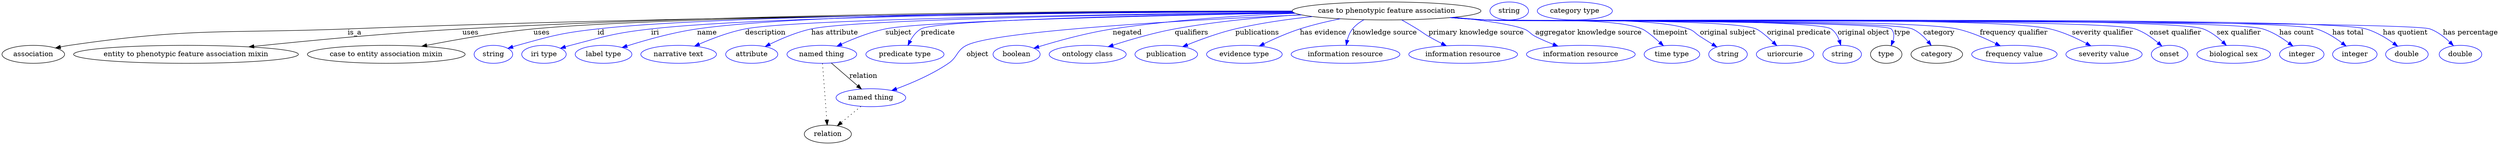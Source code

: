 digraph {
	graph [bb="0,0,4981.4,283"];
	node [label="\N"];
	"case to phenotypic feature association"	[height=0.5,
		label="case to phenotypic feature association",
		pos="2763.4,265",
		width=5.2356];
	association	[height=0.5,
		pos="62.394,178",
		width=1.7332];
	"case to phenotypic feature association" -> association	[label=is_a,
		lp="704.39,221.5",
		pos="e,106.72,190.73 2575.4,263.49 2211.4,261.92 1385,255.47 690.39,229 443.03,219.58 379.32,231.91 134.39,196 128.61,195.15 122.62,194.07 \
116.66,192.86"];
	"entity to phenotypic feature association mixin"	[height=0.5,
		pos="367.39,178",
		width=6.2286];
	"case to phenotypic feature association" -> "entity to phenotypic feature association mixin"	[label=uses,
		lp="935.89,221.5",
		pos="e,492.99,192.95 2574.8,264.86 2240.8,265.38 1523.7,262.06 919.39,229 777.05,221.21 614.58,205.69 502.96,194"];
	"case to entity association mixin"	[height=0.5,
		pos="767.39,178",
		width=4.3691];
	"case to phenotypic feature association" -> "case to entity association mixin"	[label=uses,
		lp="1077.9,221.5",
		pos="e,838.29,194.09 2575.3,263.64 2195.9,262.34 1350,256.36 1061.4,229 988.79,222.12 907.08,207.67 848.27,196.07"];
	id	[color=blue,
		height=0.5,
		label=string,
		pos="981.39,178",
		width=1.0652];
	"case to phenotypic feature association" -> id	[color=blue,
		label=id,
		lp="1196.4,221.5",
		pos="e,1010.4,189.98 2575.1,264.08 2217.5,263.54 1452.2,258.78 1189.4,229 1117.2,220.83 1099.3,215.5 1029.4,196 1026.3,195.13 1023.1,\
194.17 1019.9,193.15",
		style=solid];
	iri	[color=blue,
		height=0.5,
		label="iri type",
		pos="1082.4,178",
		width=1.2277];
	"case to phenotypic feature association" -> iri	[color=blue,
		label=iri,
		lp="1303.4,221.5",
		pos="e,1115.3,190.16 2575.3,263.72 2236.8,262.51 1537.5,256.63 1295.4,229 1223.3,220.77 1205.6,214.45 1135.4,196 1132,195.11 1128.5,194.14 \
1125.1,193.12",
		style=solid];
	name	[color=blue,
		height=0.5,
		label="label type",
		pos="1201.4,178",
		width=1.5707];
	"case to phenotypic feature association" -> name	[color=blue,
		label=name,
		lp="1407.4,221.5",
		pos="e,1238.3,191.69 2574.6,264.72 2252.7,265.03 1610.6,261.37 1387.4,229 1338.9,221.97 1285.1,206.63 1247.8,194.78",
		style=solid];
	description	[color=blue,
		height=0.5,
		label="narrative text",
		pos="1351.4,178",
		width=2.0943];
	"case to phenotypic feature association" -> description	[color=blue,
		label=description,
		lp="1523.9,221.5",
		pos="e,1383.1,194.44 2576.9,262.34 2247.5,258.89 1587.4,249.52 1483.4,229 1451.8,222.78 1418,209.8 1392.4,198.62",
		style=solid];
	"has attribute"	[color=blue,
		height=0.5,
		label=attribute,
		pos="1496.4,178",
		width=1.4443];
	"case to phenotypic feature association" -> "has attribute"	[color=blue,
		label="has attribute",
		lp="1662.4,221.5",
		pos="e,1523.3,193.71 2577.4,262.05 2276.3,258.34 1706.4,248.79 1615.4,229 1586.3,222.68 1555.4,209.48 1532.4,198.22",
		style=solid];
	subject	[color=blue,
		height=0.5,
		label="named thing",
		pos="1636.4,178",
		width=1.9318];
	"case to phenotypic feature association" -> subject	[color=blue,
		label=subject,
		lp="1789.4,221.5",
		pos="e,1666.5,194.26 2579.6,260.94 2312.6,255.97 1840.7,245.08 1763.4,229 1733,222.68 1700.4,209.72 1675.9,198.58",
		style=solid];
	predicate	[color=blue,
		height=0.5,
		label="predicate type",
		pos="1802.4,178",
		width=2.1665];
	"case to phenotypic feature association" -> predicate	[color=blue,
		label=predicate,
		lp="1868.4,221.5",
		pos="e,1808.4,196.08 2578.5,261.41 2316.7,257.11 1866.1,247.12 1834.4,229 1825,223.63 1817.9,214.25 1812.9,205.06",
		style=solid];
	object	[color=blue,
		height=0.5,
		label="named thing",
		pos="1734.4,91",
		width=1.9318];
	"case to phenotypic feature association" -> object	[color=blue,
		label=object,
		lp="1947.4,178",
		pos="e,1776,105.47 2594,257.09 2366.4,246.75 1983.4,225.31 1925.4,196 1905.2,185.8 1908.1,172.77 1889.4,160 1857.3,138.07 1817,120.64 \
1785.5,108.92",
		style=solid];
	negated	[color=blue,
		height=0.5,
		label=boolean,
		pos="2025.4,178",
		width=1.2999];
	"case to phenotypic feature association" -> negated	[color=blue,
		label=negated,
		lp="2245.4,221.5",
		pos="e,2059.8,190.35 2581.5,260.29 2474.6,256.14 2337.3,247.39 2216.4,229 2165.2,221.22 2108,205.22 2069.6,193.4",
		style=solid];
	qualifiers	[color=blue,
		height=0.5,
		label="ontology class",
		pos="2166.4,178",
		width=2.1304];
	"case to phenotypic feature association" -> qualifiers	[color=blue,
		label=qualifiers,
		lp="2373.9,221.5",
		pos="e,2207.3,193.25 2591.8,257.5 2514.5,252.6 2422.4,244.02 2340.4,229 2298.2,221.27 2251.5,207.56 2217.1,196.45",
		style=solid];
	publications	[color=blue,
		height=0.5,
		label=publication,
		pos="2323.4,178",
		width=1.7332];
	"case to phenotypic feature association" -> publications	[color=blue,
		label=publications,
		lp="2505.4,221.5",
		pos="e,2356.2,193.34 2615.5,253.78 2566.1,248.53 2511,240.69 2461.4,229 2428.5,221.24 2392.6,208.09 2365.7,197.22",
		style=solid];
	"has evidence"	[color=blue,
		height=0.5,
		label="evidence type",
		pos="2479.4,178",
		width=2.0943];
	"case to phenotypic feature association" -> "has evidence"	[color=blue,
		label="has evidence",
		lp="2636.9,221.5",
		pos="e,2509.3,194.68 2670.8,249.24 2644.5,243.98 2616.1,237.26 2590.4,229 2565.8,221.08 2539.4,209.32 2518.5,199.19",
		style=solid];
	"knowledge source"	[color=blue,
		height=0.5,
		label="information resource",
		pos="2681.4,178",
		width=3.015];
	"case to phenotypic feature association" -> "knowledge source"	[color=blue,
		label="knowledge source",
		lp="2759.9,221.5",
		pos="e,2682.8,196.34 2718.2,247.43 2709.7,242.58 2701.5,236.51 2695.4,229 2690.1,222.52 2686.8,214.16 2684.8,206.15",
		style=solid];
	"primary knowledge source"	[color=blue,
		height=0.5,
		label="information resource",
		pos="2916.4,178",
		width=3.015];
	"case to phenotypic feature association" -> "primary knowledge source"	[color=blue,
		label="primary knowledge source",
		lp="2942.4,221.5",
		pos="e,2882.7,195.19 2793.7,247.07 2803.6,241.44 2814.5,235.06 2824.4,229 2834.8,222.63 2836.8,220.1 2847.4,214 2855.8,209.16 2864.9,\
204.28 2873.7,199.76",
		style=solid];
	"aggregator knowledge source"	[color=blue,
		height=0.5,
		label="information resource",
		pos="3151.4,178",
		width=3.015];
	"case to phenotypic feature association" -> "aggregator knowledge source"	[color=blue,
		label="aggregator knowledge source",
		lp="3166.9,221.5",
		pos="e,3105.7,194.43 2898.4,252.43 2954.1,246.48 3011.6,238.48 3037.4,229 3048.8,224.79 3049.5,219.55 3060.4,214 3071.7,208.22 3084.2,\
202.83 3096.2,198.09",
		style=solid];
	timepoint	[color=blue,
		height=0.5,
		label="time type",
		pos="3333.4,178",
		width=1.5346];
	"case to phenotypic feature association" -> timepoint	[color=blue,
		label=timepoint,
		lp="3330.4,221.5",
		pos="e,3316.5,195.18 2895.4,252.15 2917.4,250.32 2940.1,248.53 2961.4,247 3030.7,242.03 3208.8,254.51 3273.4,229 3281.3,225.86 3296,213.72 \
3308.8,202.19",
		style=solid];
	"original subject"	[color=blue,
		height=0.5,
		label=string,
		pos="3445.4,178",
		width=1.0652];
	"case to phenotypic feature association" -> "original subject"	[color=blue,
		label="original subject",
		lp="3445.4,221.5",
		pos="e,3423.3,192.7 2894.1,252.01 2916.5,250.17 2939.6,248.42 2961.4,247 3051.3,241.15 3280.6,256.58 3366.4,229 3378,225.26 3379.1,220.57 \
3389.4,214 3397.6,208.79 3406.4,203.21 3414.7,198.07",
		style=solid];
	"original predicate"	[color=blue,
		height=0.5,
		label=uriorcurie,
		pos="3559.4,178",
		width=1.5887];
	"case to phenotypic feature association" -> "original predicate"	[color=blue,
		label="original predicate",
		lp="3586.9,221.5",
		pos="e,3542.8,195.49 2893,251.89 2915.8,250.04 2939.3,248.32 2961.4,247 3021.3,243.43 3445.5,250.84 3501.4,229 3509.1,225.98 3523.2,213.98 \
3535.5,202.49",
		style=solid];
	"original object"	[color=blue,
		height=0.5,
		label=string,
		pos="3673.4,178",
		width=1.0652];
	"case to phenotypic feature association" -> "original object"	[color=blue,
		label="original object",
		lp="3715.9,221.5",
		pos="e,3670.6,196.43 2892.2,251.82 2915.2,249.96 2939,248.25 2961.4,247 2999.7,244.86 3619.6,250.37 3651.4,229 3659.3,223.7 3664.4,214.88 \
3667.6,206.11",
		style=solid];
	type	[height=0.5,
		pos="3761.4,178",
		width=0.86659];
	"case to phenotypic feature association" -> type	[color=blue,
		label=type,
		lp="3793.4,221.5",
		pos="e,3771.3,195.51 2891.7,251.79 2914.8,249.93 2938.8,248.22 2961.4,247 2983.9,245.79 3755.7,245.09 3771.4,229 3777.6,222.65 3777.4,\
213.61 3774.9,204.95",
		style=solid];
	category	[height=0.5,
		pos="3862.4,178",
		width=1.4263];
	"case to phenotypic feature association" -> category	[color=blue,
		label=category,
		lp="3866.9,221.5",
		pos="e,3851.3,195.84 2891.7,251.77 2914.8,249.91 2938.8,248.21 2961.4,247 3008.7,244.47 3769.9,247.8 3813.4,229 3825.8,223.65 3836.6,\
213.54 3844.9,203.81",
		style=solid];
	"frequency qualifier"	[color=blue,
		height=0.5,
		label="frequency value",
		pos="4016.4,178",
		width=2.3651];
	"case to phenotypic feature association" -> "frequency qualifier"	[color=blue,
		label="frequency qualifier",
		lp="4016.4,221.5",
		pos="e,3988.4,195.01 2891.4,251.76 2914.7,249.89 2938.7,248.19 2961.4,247 3065.8,241.52 3800.3,251.44 3902.4,229 3929.2,223.1 3957.5,\
210.72 3979.2,199.76",
		style=solid];
	"severity qualifier"	[color=blue,
		height=0.5,
		label="severity value",
		pos="4195.4,178",
		width=2.1123];
	"case to phenotypic feature association" -> "severity qualifier"	[color=blue,
		label="severity qualifier",
		lp="4192.4,221.5",
		pos="e,4169.3,195.04 2891.1,251.72 2914.5,249.85 2938.7,248.16 2961.4,247 3086.5,240.64 3966.4,257.13 4088.4,229 4113.7,223.17 4140.1,\
210.88 4160.4,199.94",
		style=solid];
	"onset qualifier"	[color=blue,
		height=0.5,
		label=onset,
		pos="4325.4,178",
		width=1.011];
	"case to phenotypic feature association" -> "onset qualifier"	[color=blue,
		label="onset qualifier",
		lp="4337.9,221.5",
		pos="e,4310.3,194.5 2890.9,251.7 2914.3,249.82 2938.6,248.14 2961.4,247 3033.3,243.42 4189.1,251.92 4257.4,229 4274.3,223.34 4290.4,211.8 \
4302.8,201.23",
		style=solid];
	"sex qualifier"	[color=blue,
		height=0.5,
		label="biological sex",
		pos="4453.4,178",
		width=2.0401];
	"case to phenotypic feature association" -> "sex qualifier"	[color=blue,
		label="sex qualifier",
		lp="4463.4,221.5",
		pos="e,4439,195.95 2890.6,251.7 2914.1,249.81 2938.5,248.13 2961.4,247 3040.9,243.09 4318.8,256.55 4393.4,229 4407.9,223.63 4421.4,213.1 \
4432,203.07",
		style=solid];
	"has count"	[color=blue,
		height=0.5,
		label=integer,
		pos="4589.4,178",
		width=1.2277];
	"case to phenotypic feature association" -> "has count"	[color=blue,
		label="has count",
		lp="4579.4,221.5",
		pos="e,4571.6,194.54 2890.6,251.68 2914.1,249.8 2938.5,248.12 2961.4,247 3047.4,242.81 4428.9,253.69 4511.4,229 4530.5,223.29 4549.3,\
211.43 4563.7,200.68",
		style=solid];
	"has total"	[color=blue,
		height=0.5,
		label=integer,
		pos="4695.4,178",
		width=1.2277];
	"case to phenotypic feature association" -> "has total"	[color=blue,
		label="has total",
		lp="4681.9,221.5",
		pos="e,4677.9,194.55 2890.3,251.69 2913.9,249.8 2938.4,248.11 2961.4,247 3053.3,242.56 4530.3,255.62 4618.4,229 4637.1,223.35 4655.5,\
211.65 4669.7,200.99",
		style=solid];
	"has quotient"	[color=blue,
		height=0.5,
		label=double,
		pos="4799.4,178",
		width=1.1735];
	"case to phenotypic feature association" -> "has quotient"	[color=blue,
		label="has quotient",
		lp="4796.4,221.5",
		pos="e,4780.9,194.32 2890.3,251.67 2913.9,249.79 2938.4,248.1 2961.4,247 3058.8,242.32 4623.6,255.86 4717.4,229 4737.4,223.28 4757.3,\
211.29 4772.5,200.49",
		style=solid];
	"has percentage"	[color=blue,
		height=0.5,
		label=double,
		pos="4906.4,178",
		width=1.1735];
	"case to phenotypic feature association" -> "has percentage"	[color=blue,
		label="has percentage",
		lp="4926.4,221.5",
		pos="e,4892.2,195.47 2890.3,251.66 2913.9,249.78 2938.4,248.1 2961.4,247 3013.7,244.51 4796.2,246.85 4845.4,229 4860.3,223.59 4874.2,\
212.83 4885,202.68",
		style=solid];
	subject -> object	[label=relation,
		lp="1719.4,134.5",
		pos="e,1715.6,108.34 1655.3,160.61 1670.2,147.68 1691.2,129.47 1707.8,115.07"];
	relation	[height=0.5,
		pos="1648.4,18",
		width=1.2999];
	subject -> relation	[pos="e,1647.1,36.188 1637.7,159.79 1639.8,132.48 1643.8,78.994 1646.3,46.38",
		style=dotted];
	object -> relation	[pos="e,1667.3,34.647 1714.4,73.533 1702.8,63.922 1688,51.669 1675.3,41.213",
		style=dotted];
	association_type	[color=blue,
		height=0.5,
		label=string,
		pos="3008.4,265",
		width=1.0652];
	association_category	[color=blue,
		height=0.5,
		label="category type",
		pos="3139.4,265",
		width=2.0762];
}
